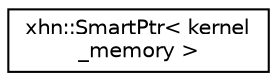 digraph "Graphical Class Hierarchy"
{
  edge [fontname="Helvetica",fontsize="10",labelfontname="Helvetica",labelfontsize="10"];
  node [fontname="Helvetica",fontsize="10",shape=record];
  rankdir="LR";
  Node1 [label="xhn::SmartPtr\< kernel\l_memory \>",height=0.2,width=0.4,color="black", fillcolor="white", style="filled",URL="$classxhn_1_1_smart_ptr.html"];
}
